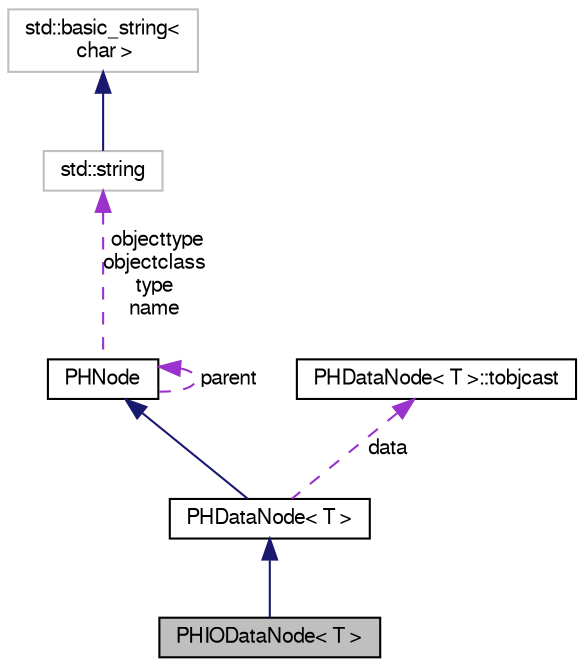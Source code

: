 digraph "PHIODataNode&lt; T &gt;"
{
  bgcolor="transparent";
  edge [fontname="FreeSans",fontsize="10",labelfontname="FreeSans",labelfontsize="10"];
  node [fontname="FreeSans",fontsize="10",shape=record];
  Node1 [label="PHIODataNode\< T \>",height=0.2,width=0.4,color="black", fillcolor="grey75", style="filled" fontcolor="black"];
  Node2 -> Node1 [dir="back",color="midnightblue",fontsize="10",style="solid",fontname="FreeSans"];
  Node2 [label="PHDataNode\< T \>",height=0.2,width=0.4,color="black",URL="$d1/d3e/classPHDataNode.html"];
  Node3 -> Node2 [dir="back",color="midnightblue",fontsize="10",style="solid",fontname="FreeSans"];
  Node3 [label="PHNode",height=0.2,width=0.4,color="black",URL="$dc/d82/classPHNode.html"];
  Node3 -> Node3 [dir="back",color="darkorchid3",fontsize="10",style="dashed",label=" parent" ,fontname="FreeSans"];
  Node4 -> Node3 [dir="back",color="darkorchid3",fontsize="10",style="dashed",label=" objecttype\nobjectclass\ntype\nname" ,fontname="FreeSans"];
  Node4 [label="std::string",height=0.2,width=0.4,color="grey75",tooltip="STL class. "];
  Node5 -> Node4 [dir="back",color="midnightblue",fontsize="10",style="solid",fontname="FreeSans"];
  Node5 [label="std::basic_string\<\l char \>",height=0.2,width=0.4,color="grey75",tooltip="STL class. "];
  Node6 -> Node2 [dir="back",color="darkorchid3",fontsize="10",style="dashed",label=" data" ,fontname="FreeSans"];
  Node6 [label="PHDataNode\< T \>::tobjcast",height=0.2,width=0.4,color="black",URL="$dc/dd3/unionPHDataNode_1_1tobjcast.html"];
}
